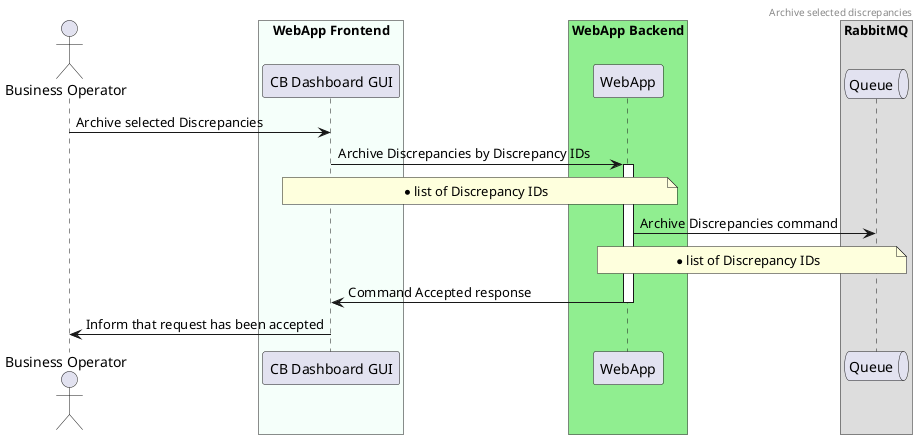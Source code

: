 @startuml
header Archive selected discrepancies

actor "Business Operator"

box "WebApp Frontend" #MintCream
    participant Frontend as "CB Dashboard GUI"
end box

box "WebApp Backend" #LightGreen
    participant Backend as "WebApp"
end box

box "RabbitMQ"
    queue Queue
end box

"Business Operator" -> Frontend : Archive selected Discrepancies

Frontend -> Backend : Archive Discrepancies by Discrepancy IDs
note over Frontend, Backend
    * list of Discrepancy IDs
end note

activate Backend
Backend -> Queue : Archive Discrepancies command
note over Backend, Queue
     * list of Discrepancy IDs
end note

Backend -> Frontend : Command Accepted response
deactivate Backend
Frontend->"Business Operator": Inform that request has been accepted


@enduml
